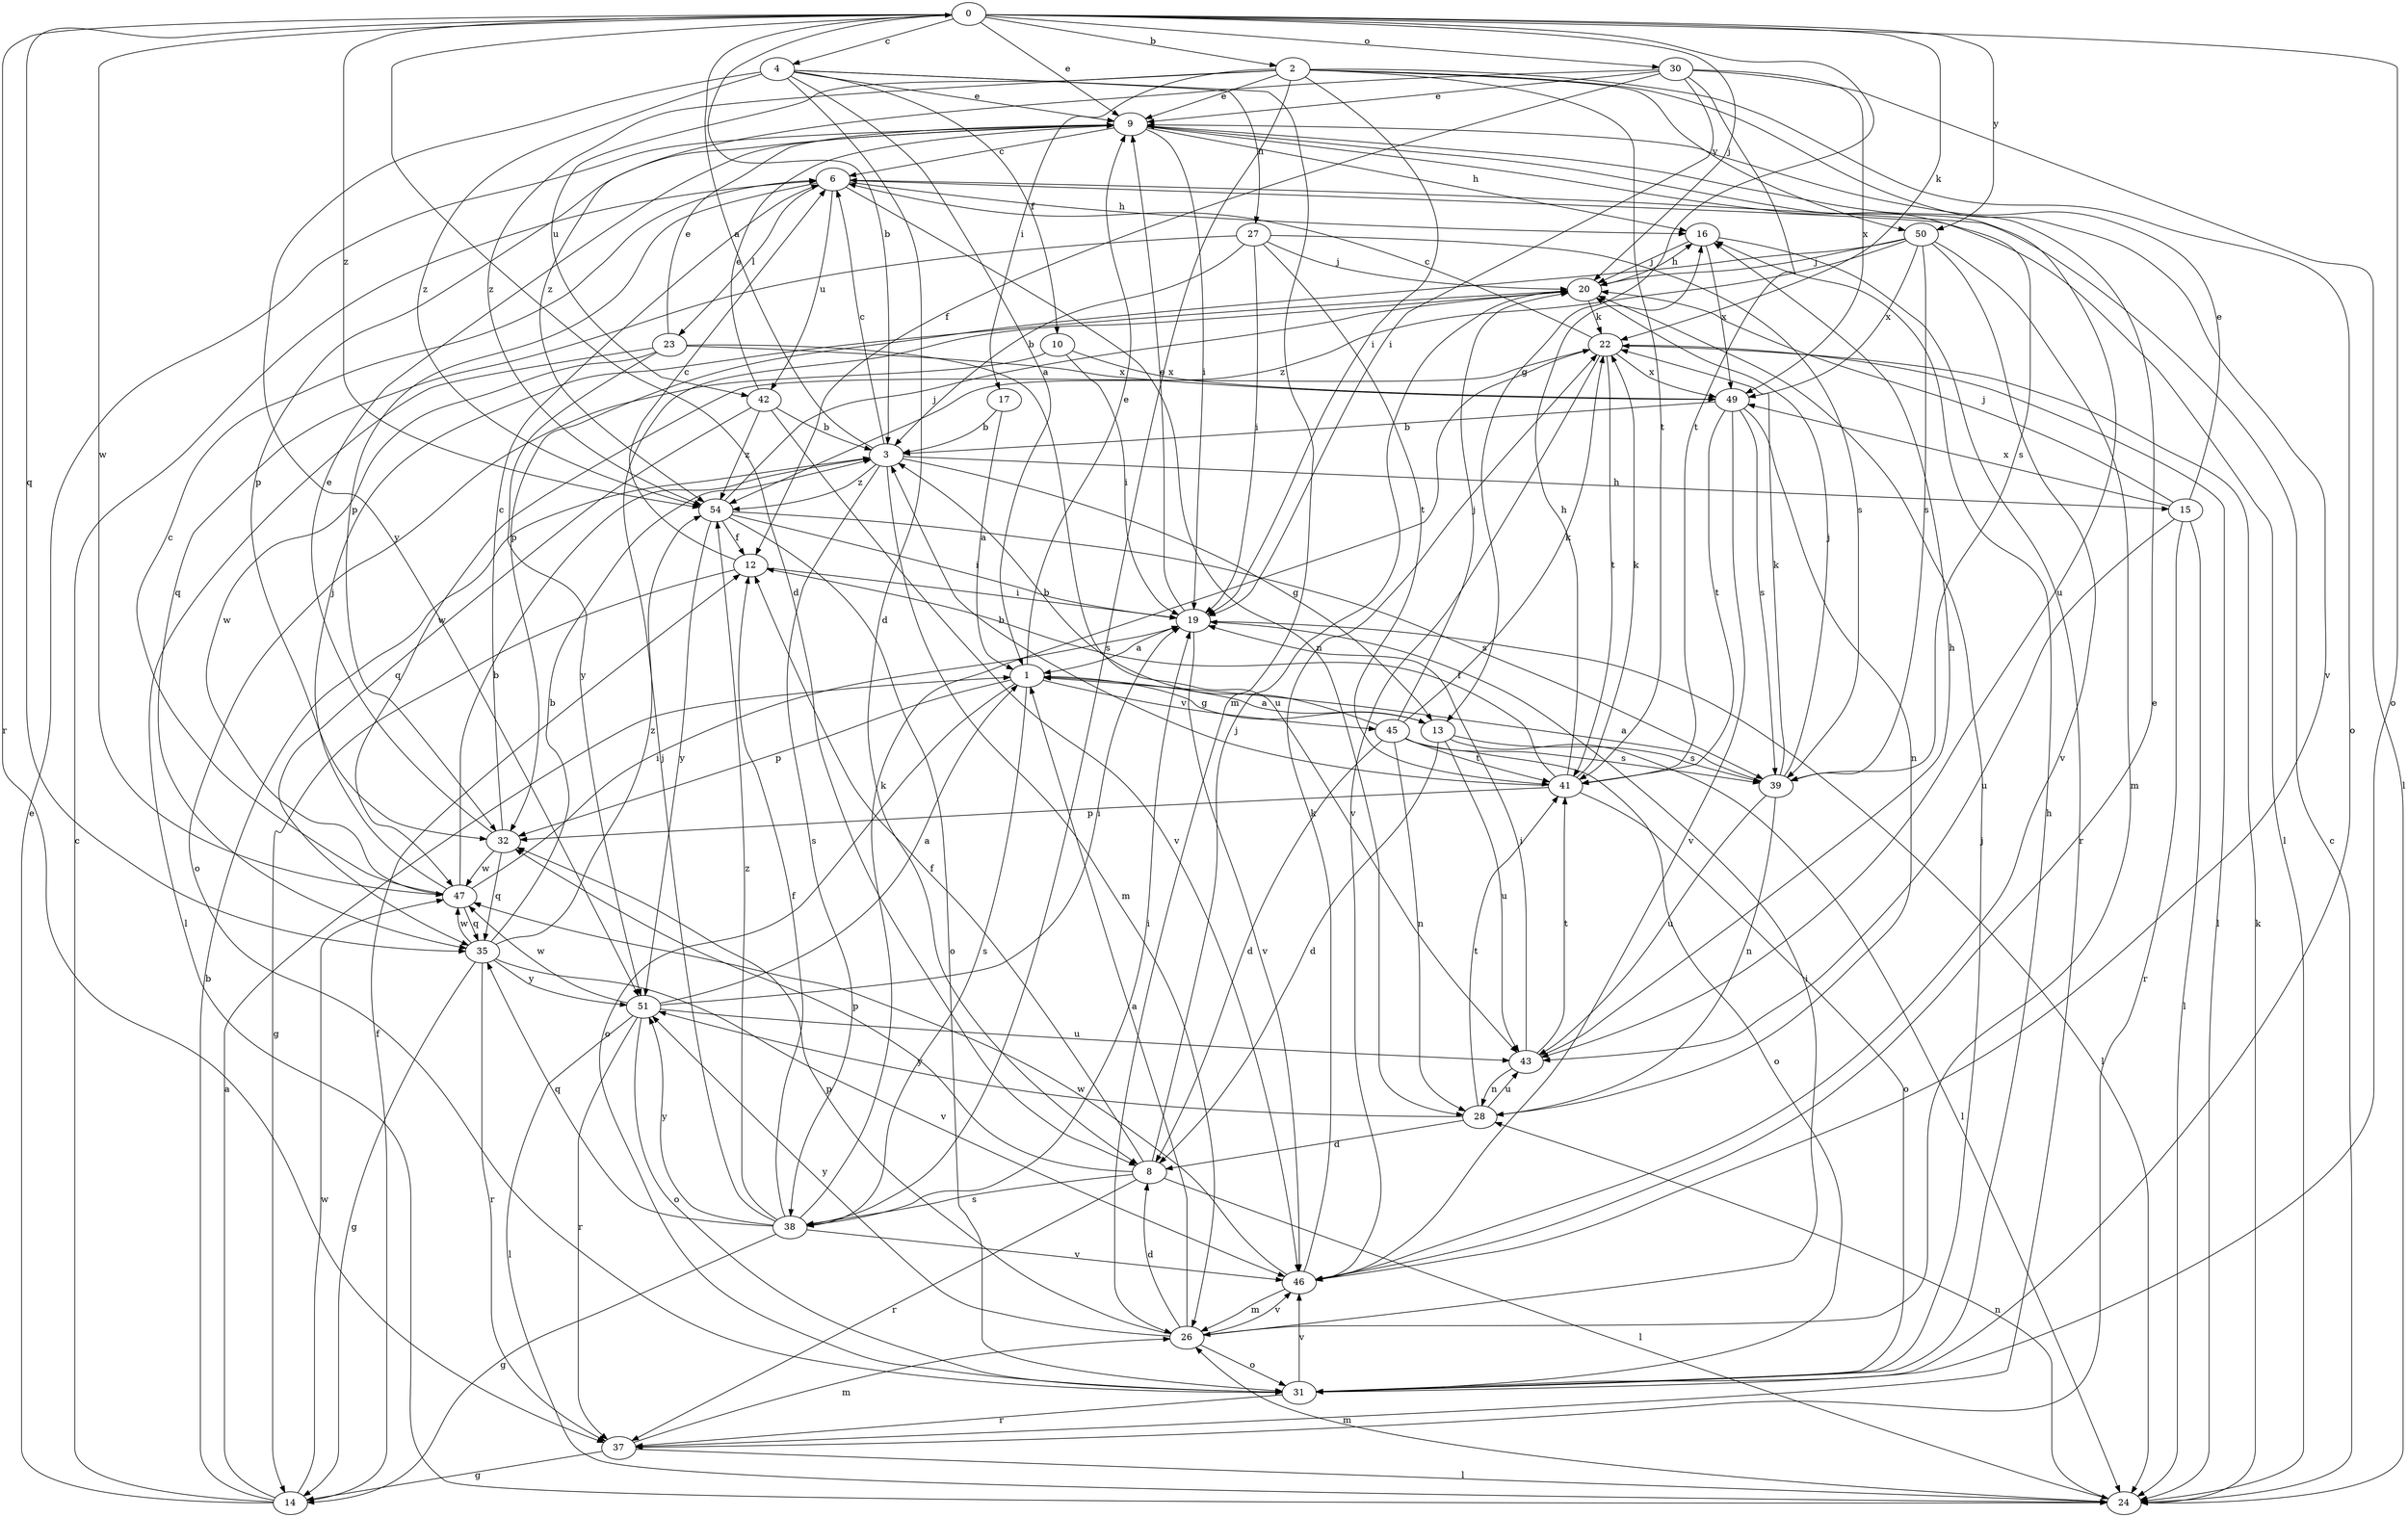 strict digraph  {
0;
1;
2;
3;
4;
6;
8;
9;
10;
12;
13;
14;
15;
16;
17;
19;
20;
22;
23;
24;
26;
27;
28;
30;
31;
32;
35;
37;
38;
39;
41;
42;
43;
45;
46;
47;
49;
50;
51;
54;
0 -> 2  [label=b];
0 -> 3  [label=b];
0 -> 4  [label=c];
0 -> 8  [label=d];
0 -> 9  [label=e];
0 -> 13  [label=g];
0 -> 20  [label=j];
0 -> 22  [label=k];
0 -> 30  [label=o];
0 -> 31  [label=o];
0 -> 35  [label=q];
0 -> 37  [label=r];
0 -> 47  [label=w];
0 -> 50  [label=y];
0 -> 54  [label=z];
1 -> 9  [label=e];
1 -> 13  [label=g];
1 -> 31  [label=o];
1 -> 32  [label=p];
1 -> 38  [label=s];
1 -> 45  [label=v];
2 -> 9  [label=e];
2 -> 17  [label=i];
2 -> 19  [label=i];
2 -> 31  [label=o];
2 -> 38  [label=s];
2 -> 41  [label=t];
2 -> 42  [label=u];
2 -> 46  [label=v];
2 -> 50  [label=y];
2 -> 54  [label=z];
3 -> 0  [label=a];
3 -> 6  [label=c];
3 -> 13  [label=g];
3 -> 15  [label=h];
3 -> 26  [label=m];
3 -> 38  [label=s];
3 -> 54  [label=z];
4 -> 1  [label=a];
4 -> 8  [label=d];
4 -> 9  [label=e];
4 -> 10  [label=f];
4 -> 26  [label=m];
4 -> 27  [label=n];
4 -> 51  [label=y];
4 -> 54  [label=z];
6 -> 16  [label=h];
6 -> 23  [label=l];
6 -> 24  [label=l];
6 -> 28  [label=n];
6 -> 32  [label=p];
6 -> 42  [label=u];
8 -> 12  [label=f];
8 -> 20  [label=j];
8 -> 24  [label=l];
8 -> 32  [label=p];
8 -> 37  [label=r];
8 -> 38  [label=s];
9 -> 6  [label=c];
9 -> 16  [label=h];
9 -> 19  [label=i];
9 -> 32  [label=p];
9 -> 39  [label=s];
9 -> 43  [label=u];
10 -> 19  [label=i];
10 -> 31  [label=o];
10 -> 49  [label=x];
12 -> 6  [label=c];
12 -> 14  [label=g];
12 -> 19  [label=i];
13 -> 1  [label=a];
13 -> 8  [label=d];
13 -> 24  [label=l];
13 -> 39  [label=s];
13 -> 43  [label=u];
14 -> 1  [label=a];
14 -> 3  [label=b];
14 -> 6  [label=c];
14 -> 9  [label=e];
14 -> 12  [label=f];
14 -> 47  [label=w];
15 -> 9  [label=e];
15 -> 20  [label=j];
15 -> 24  [label=l];
15 -> 37  [label=r];
15 -> 43  [label=u];
15 -> 49  [label=x];
16 -> 20  [label=j];
16 -> 37  [label=r];
16 -> 49  [label=x];
17 -> 1  [label=a];
17 -> 3  [label=b];
19 -> 1  [label=a];
19 -> 9  [label=e];
19 -> 24  [label=l];
19 -> 46  [label=v];
20 -> 16  [label=h];
20 -> 22  [label=k];
22 -> 6  [label=c];
22 -> 24  [label=l];
22 -> 41  [label=t];
22 -> 46  [label=v];
22 -> 47  [label=w];
22 -> 49  [label=x];
23 -> 9  [label=e];
23 -> 24  [label=l];
23 -> 43  [label=u];
23 -> 47  [label=w];
23 -> 49  [label=x];
23 -> 51  [label=y];
24 -> 6  [label=c];
24 -> 22  [label=k];
24 -> 26  [label=m];
24 -> 28  [label=n];
26 -> 1  [label=a];
26 -> 8  [label=d];
26 -> 19  [label=i];
26 -> 31  [label=o];
26 -> 32  [label=p];
26 -> 46  [label=v];
26 -> 51  [label=y];
27 -> 3  [label=b];
27 -> 19  [label=i];
27 -> 20  [label=j];
27 -> 35  [label=q];
27 -> 39  [label=s];
27 -> 41  [label=t];
28 -> 8  [label=d];
28 -> 41  [label=t];
28 -> 43  [label=u];
28 -> 51  [label=y];
30 -> 9  [label=e];
30 -> 12  [label=f];
30 -> 19  [label=i];
30 -> 24  [label=l];
30 -> 41  [label=t];
30 -> 49  [label=x];
30 -> 54  [label=z];
31 -> 16  [label=h];
31 -> 20  [label=j];
31 -> 37  [label=r];
31 -> 46  [label=v];
32 -> 6  [label=c];
32 -> 9  [label=e];
32 -> 35  [label=q];
32 -> 47  [label=w];
35 -> 3  [label=b];
35 -> 14  [label=g];
35 -> 37  [label=r];
35 -> 46  [label=v];
35 -> 47  [label=w];
35 -> 51  [label=y];
35 -> 54  [label=z];
37 -> 14  [label=g];
37 -> 24  [label=l];
37 -> 26  [label=m];
38 -> 12  [label=f];
38 -> 14  [label=g];
38 -> 19  [label=i];
38 -> 20  [label=j];
38 -> 22  [label=k];
38 -> 35  [label=q];
38 -> 46  [label=v];
38 -> 51  [label=y];
38 -> 54  [label=z];
39 -> 1  [label=a];
39 -> 20  [label=j];
39 -> 22  [label=k];
39 -> 28  [label=n];
39 -> 43  [label=u];
41 -> 3  [label=b];
41 -> 12  [label=f];
41 -> 16  [label=h];
41 -> 22  [label=k];
41 -> 31  [label=o];
41 -> 32  [label=p];
42 -> 3  [label=b];
42 -> 9  [label=e];
42 -> 35  [label=q];
42 -> 46  [label=v];
42 -> 54  [label=z];
43 -> 16  [label=h];
43 -> 19  [label=i];
43 -> 28  [label=n];
43 -> 41  [label=t];
45 -> 3  [label=b];
45 -> 8  [label=d];
45 -> 20  [label=j];
45 -> 22  [label=k];
45 -> 28  [label=n];
45 -> 31  [label=o];
45 -> 39  [label=s];
45 -> 41  [label=t];
46 -> 9  [label=e];
46 -> 22  [label=k];
46 -> 26  [label=m];
46 -> 47  [label=w];
47 -> 3  [label=b];
47 -> 6  [label=c];
47 -> 19  [label=i];
47 -> 20  [label=j];
47 -> 35  [label=q];
49 -> 3  [label=b];
49 -> 28  [label=n];
49 -> 39  [label=s];
49 -> 41  [label=t];
49 -> 46  [label=v];
50 -> 20  [label=j];
50 -> 26  [label=m];
50 -> 32  [label=p];
50 -> 39  [label=s];
50 -> 46  [label=v];
50 -> 49  [label=x];
50 -> 54  [label=z];
51 -> 1  [label=a];
51 -> 19  [label=i];
51 -> 24  [label=l];
51 -> 31  [label=o];
51 -> 37  [label=r];
51 -> 43  [label=u];
51 -> 47  [label=w];
54 -> 12  [label=f];
54 -> 19  [label=i];
54 -> 20  [label=j];
54 -> 31  [label=o];
54 -> 39  [label=s];
54 -> 51  [label=y];
}
